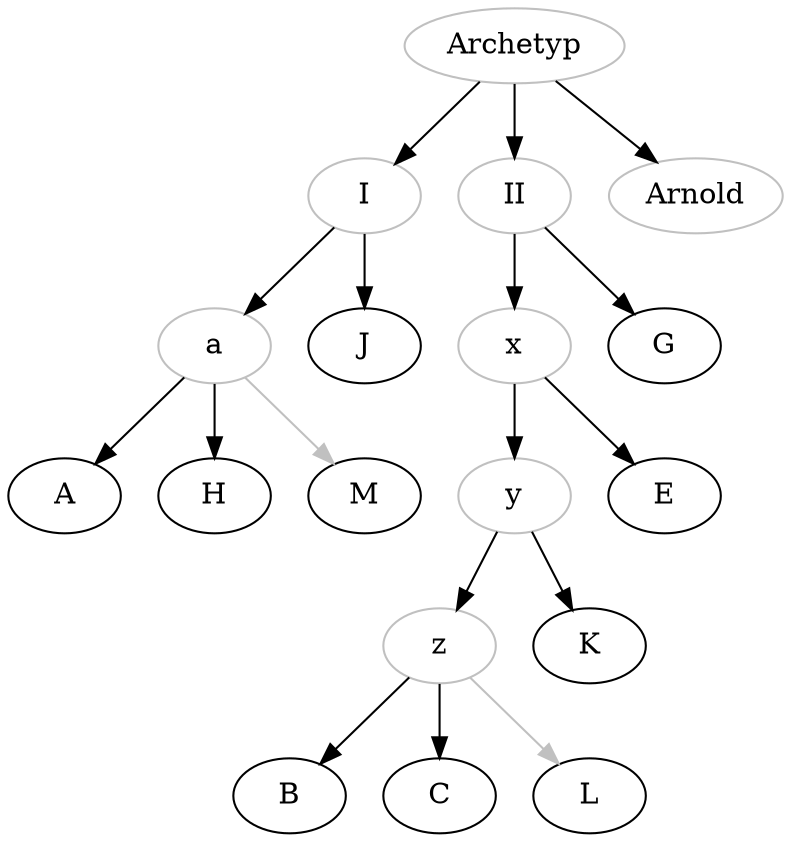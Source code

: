 digraph {
Archetyp[color="grey"] ;
I [color="grey"] ;
II [color="grey"] ;
a [color="grey"] ;
x [color="grey"] ;
y [color="grey"] ;
z [color="grey"] ;
Arnold [color="grey"] ;
Archetyp -> I ;
Archetyp -> Arnold ;
Archetyp -> II ;
I -> a ;
a -> A ;
a -> H ;
a -> M [color="grey"];
I -> J ;
II -> G ;
II -> x ;
x -> E ;
x -> y ;
y -> K ;
y -> z ;
z -> B ;
z -> C ;
z -> L [color="grey"] ;
}
